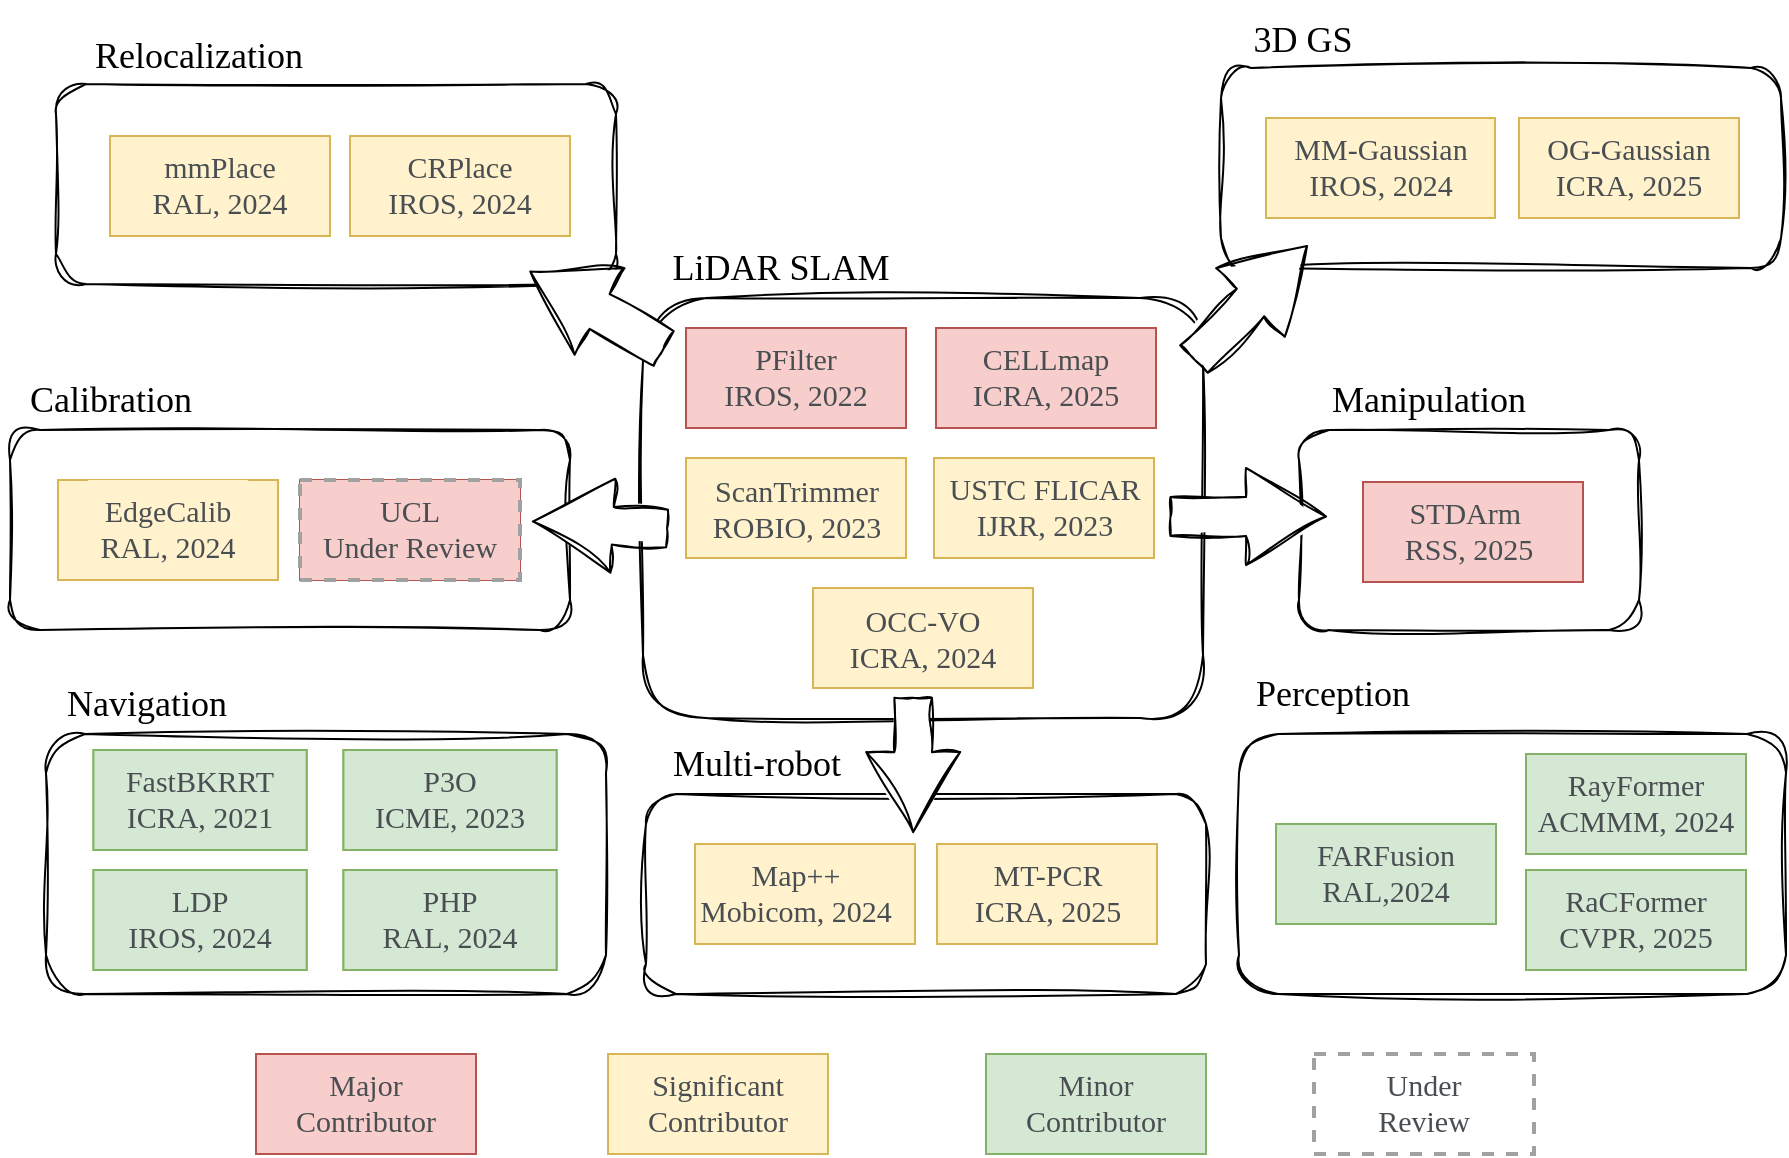 <mxfile version="26.2.12">
  <diagram name="第 1 页" id="GNWNqwkdoBEumHOThj2O">
    <mxGraphModel dx="2125" dy="725" grid="1" gridSize="10" guides="1" tooltips="1" connect="1" arrows="1" fold="1" page="1" pageScale="1" pageWidth="827" pageHeight="1169" math="0" shadow="0">
      <root>
        <mxCell id="0" />
        <mxCell id="1" parent="0" />
        <mxCell id="KYylSTwYR2nfnOGgtG4M-55" value="" style="rounded=0;whiteSpace=wrap;html=1;fillColor=#fff2cc;strokeColor=#d6b656;labelBackgroundColor=none;" parent="1" vertex="1">
          <mxGeometry x="676.5" y="242" width="110" height="50" as="geometry" />
        </mxCell>
        <mxCell id="KYylSTwYR2nfnOGgtG4M-1" value="" style="rounded=1;whiteSpace=wrap;html=1;sketch=1;curveFitting=1;jiggle=2;" parent="1" vertex="1">
          <mxGeometry x="238.5" y="332" width="280" height="210" as="geometry" />
        </mxCell>
        <mxCell id="KYylSTwYR2nfnOGgtG4M-2" value="&lt;font face=&quot;Comic Sans MS&quot;&gt;LiDAR SLAM&lt;/font&gt;" style="text;html=1;align=center;verticalAlign=middle;resizable=0;points=[];autosize=1;strokeColor=none;fillColor=none;fontSize=18;" parent="1" vertex="1">
          <mxGeometry x="242" y="297" width="130" height="40" as="geometry" />
        </mxCell>
        <mxCell id="KYylSTwYR2nfnOGgtG4M-5" value="" style="group;fillColor=#f8cecc;strokeColor=#b85450;container=0;" parent="1" vertex="1" connectable="0">
          <mxGeometry x="260" y="347" width="110" height="50" as="geometry" />
        </mxCell>
        <mxCell id="KYylSTwYR2nfnOGgtG4M-6" value="" style="group;fillColor=default;strokeColor=none;gradientColor=none;rounded=0;container=0;" parent="1" vertex="1" connectable="0">
          <mxGeometry x="385" y="347" width="110" height="50" as="geometry" />
        </mxCell>
        <mxCell id="KYylSTwYR2nfnOGgtG4M-10" value="" style="rounded=1;whiteSpace=wrap;html=1;sketch=1;curveFitting=1;jiggle=2;" parent="1" vertex="1">
          <mxGeometry x="527.5" y="217" width="280" height="100" as="geometry" />
        </mxCell>
        <mxCell id="KYylSTwYR2nfnOGgtG4M-11" value="&lt;font face=&quot;Comic Sans MS&quot;&gt;3D GS&lt;/font&gt;" style="text;html=1;align=center;verticalAlign=middle;resizable=0;points=[];autosize=1;strokeColor=none;fillColor=none;fontSize=18;" parent="1" vertex="1">
          <mxGeometry x="527.5" y="183" width="80" height="40" as="geometry" />
        </mxCell>
        <mxCell id="KYylSTwYR2nfnOGgtG4M-12" value="" style="group;fillColor=#fff2cc;strokeColor=#d6b656;labelBackgroundColor=none;" parent="1" vertex="1" connectable="0">
          <mxGeometry x="550" y="242" width="114.5" height="50" as="geometry" />
        </mxCell>
        <mxCell id="KYylSTwYR2nfnOGgtG4M-37" value="" style="group;labelBackgroundColor=none;" parent="1" vertex="1" connectable="0">
          <mxGeometry x="384" y="411" width="110" height="50" as="geometry" />
        </mxCell>
        <mxCell id="KYylSTwYR2nfnOGgtG4M-104" value="" style="group" parent="KYylSTwYR2nfnOGgtG4M-37" vertex="1" connectable="0">
          <mxGeometry x="-2.5" y="1" width="115" height="50" as="geometry" />
        </mxCell>
        <mxCell id="KYylSTwYR2nfnOGgtG4M-39" value="" style="rounded=0;whiteSpace=wrap;html=1;fillColor=#fff2cc;strokeColor=#d6b656;labelBackgroundColor=none;" parent="KYylSTwYR2nfnOGgtG4M-104" vertex="1">
          <mxGeometry x="2.5" width="110" height="50" as="geometry" />
        </mxCell>
        <mxCell id="KYylSTwYR2nfnOGgtG4M-40" value="&lt;span style=&quot;color: rgb(73, 78, 82); font-size: 15px; font-style: normal; font-variant-ligatures: normal; font-variant-caps: normal; font-weight: 400; letter-spacing: normal; orphans: 3; text-indent: 0px; text-transform: none; widows: 3; word-spacing: 0px; -webkit-text-stroke-width: 0px; white-space: normal; text-decoration-thickness: initial; text-decoration-style: initial; text-decoration-color: initial; float: none; display: inline !important;&quot;&gt;&lt;font face=&quot;Times New Roman&quot;&gt;USTC FLICAR&lt;/font&gt;&lt;/span&gt;&lt;div style=&quot;orphans: 3; widows: 3;&quot;&gt;&lt;font face=&quot;Times New Roman&quot; color=&quot;#494e52&quot;&gt;&lt;span style=&quot;font-size: 15px;&quot;&gt;IJRR, 2023&lt;/span&gt;&lt;/font&gt;&lt;/div&gt;" style="text;whiteSpace=wrap;html=1;align=center;fillColor=none;strokeColor=none;labelBackgroundColor=none;" parent="KYylSTwYR2nfnOGgtG4M-104" vertex="1">
          <mxGeometry width="115" height="40" as="geometry" />
        </mxCell>
        <mxCell id="KYylSTwYR2nfnOGgtG4M-41" value="" style="group;fillColor=#fff2cc;strokeColor=#d6b656;labelBackgroundColor=none;" parent="1" vertex="1" connectable="0">
          <mxGeometry x="260" y="412" width="110" height="50" as="geometry" />
        </mxCell>
        <mxCell id="KYylSTwYR2nfnOGgtG4M-45" value="" style="rounded=1;whiteSpace=wrap;html=1;sketch=1;curveFitting=1;jiggle=2;" parent="1" vertex="1">
          <mxGeometry x="-55" y="225" width="280" height="100" as="geometry" />
        </mxCell>
        <mxCell id="KYylSTwYR2nfnOGgtG4M-46" value="&lt;font face=&quot;Comic Sans MS&quot;&gt;Relocalization&lt;/font&gt;" style="text;html=1;align=center;verticalAlign=middle;resizable=0;points=[];autosize=1;strokeColor=none;fillColor=none;fontSize=18;" parent="1" vertex="1">
          <mxGeometry x="-54" y="191" width="140" height="40" as="geometry" />
        </mxCell>
        <mxCell id="KYylSTwYR2nfnOGgtG4M-54" value="" style="group;fillColor=#fff2cc;strokeColor=#d6b656;container=0;labelBackgroundColor=none;" parent="1" vertex="1" connectable="0">
          <mxGeometry x="676.5" y="242" width="110" height="50" as="geometry" />
        </mxCell>
        <mxCell id="KYylSTwYR2nfnOGgtG4M-56" value="&lt;span style=&quot;color: rgb(73, 78, 82); font-size: 15px; font-style: normal; font-variant-ligatures: normal; font-variant-caps: normal; font-weight: 400; letter-spacing: normal; orphans: 3; text-indent: 0px; text-transform: none; widows: 3; word-spacing: 0px; -webkit-text-stroke-width: 0px; white-space: normal; text-decoration-thickness: initial; text-decoration-style: initial; text-decoration-color: initial; float: none; display: inline !important;&quot;&gt;&lt;font style=&quot;&quot; face=&quot;Times New Roman&quot;&gt;OG-Gaussian&lt;/font&gt;&lt;/span&gt;&lt;div&gt;&lt;span style=&quot;color: rgb(73, 78, 82); font-size: 15px; font-style: normal; font-variant-ligatures: normal; font-variant-caps: normal; font-weight: 400; letter-spacing: normal; orphans: 3; text-indent: 0px; text-transform: none; widows: 3; word-spacing: 0px; -webkit-text-stroke-width: 0px; white-space: normal; text-decoration-thickness: initial; text-decoration-style: initial; text-decoration-color: initial; float: none; display: inline !important;&quot;&gt;&lt;font style=&quot;&quot; face=&quot;Times New Roman&quot;&gt;ICRA, 2025&lt;/font&gt;&lt;/span&gt;&lt;/div&gt;" style="text;whiteSpace=wrap;html=1;align=center;labelBackgroundColor=none;fillColor=none;" parent="1" vertex="1">
          <mxGeometry x="684" y="242" width="95" height="40" as="geometry" />
        </mxCell>
        <mxCell id="KYylSTwYR2nfnOGgtG4M-63" value="" style="rounded=1;whiteSpace=wrap;html=1;sketch=1;curveFitting=1;jiggle=2;" parent="1" vertex="1">
          <mxGeometry x="-78" y="398" width="280" height="100" as="geometry" />
        </mxCell>
        <mxCell id="KYylSTwYR2nfnOGgtG4M-64" value="&lt;font face=&quot;Comic Sans MS&quot;&gt;Calibration&lt;/font&gt;" style="text;html=1;align=center;verticalAlign=middle;resizable=0;points=[];autosize=1;strokeColor=none;fillColor=none;fontSize=18;" parent="1" vertex="1">
          <mxGeometry x="-83" y="363" width="110" height="40" as="geometry" />
        </mxCell>
        <mxCell id="KYylSTwYR2nfnOGgtG4M-68" value="" style="group;fillColor=none;strokeColor=#d6b656;labelBackgroundColor=none;" parent="1" vertex="1" connectable="0">
          <mxGeometry x="-54" y="423" width="110" height="50" as="geometry" />
        </mxCell>
        <mxCell id="KYylSTwYR2nfnOGgtG4M-70" value="" style="group;fillColor=#fff2cc;strokeColor=#d6b656;labelBackgroundColor=none;" parent="KYylSTwYR2nfnOGgtG4M-68" vertex="1" connectable="0">
          <mxGeometry width="110" height="50" as="geometry" />
        </mxCell>
        <mxCell id="KYylSTwYR2nfnOGgtG4M-65" value="" style="rounded=0;whiteSpace=wrap;html=1;fillColor=#fff2cc;strokeColor=#d6b656;labelBackgroundColor=none;" parent="KYylSTwYR2nfnOGgtG4M-70" vertex="1">
          <mxGeometry width="110" height="50" as="geometry" />
        </mxCell>
        <mxCell id="KYylSTwYR2nfnOGgtG4M-66" value="&lt;div style=&quot;orphans: 3; widows: 3;&quot;&gt;&lt;font face=&quot;Times New Roman&quot; color=&quot;#494e52&quot;&gt;&lt;span style=&quot;font-size: 15px;&quot;&gt;EdgeCalib&lt;/span&gt;&lt;/font&gt;&lt;/div&gt;&lt;div&gt;&lt;span style=&quot;color: rgb(73, 78, 82); font-size: 15px; font-style: normal; font-variant-ligatures: normal; font-variant-caps: normal; font-weight: 400; letter-spacing: normal; orphans: 3; text-indent: 0px; text-transform: none; widows: 3; word-spacing: 0px; -webkit-text-stroke-width: 0px; white-space: normal; text-decoration-thickness: initial; text-decoration-style: initial; text-decoration-color: initial; float: none; display: inline !important;&quot;&gt;&lt;font face=&quot;Times New Roman&quot;&gt;RAL, 2024&lt;/font&gt;&lt;/span&gt;&lt;/div&gt;" style="text;whiteSpace=wrap;html=1;align=center;fillColor=#fff2cc;strokeColor=none;labelBackgroundColor=none;" parent="KYylSTwYR2nfnOGgtG4M-70" vertex="1">
          <mxGeometry x="15" width="80" height="40" as="geometry" />
        </mxCell>
        <mxCell id="KYylSTwYR2nfnOGgtG4M-73" value="" style="group;fillColor=#f8cecc;strokeColor=#b85450;container=0;" parent="1" vertex="1" connectable="0">
          <mxGeometry x="67" y="423" width="110" height="50" as="geometry" />
        </mxCell>
        <mxCell id="KYylSTwYR2nfnOGgtG4M-78" value="" style="rounded=1;whiteSpace=wrap;html=1;sketch=1;curveFitting=1;jiggle=2;" parent="1" vertex="1">
          <mxGeometry x="240" y="580" width="280" height="100" as="geometry" />
        </mxCell>
        <mxCell id="KYylSTwYR2nfnOGgtG4M-79" value="&lt;font face=&quot;Comic Sans MS&quot;&gt;Multi-robot&lt;/font&gt;" style="text;html=1;align=center;verticalAlign=middle;resizable=0;points=[];autosize=1;strokeColor=none;fillColor=none;fontSize=18;" parent="1" vertex="1">
          <mxGeometry x="235" y="545" width="120" height="40" as="geometry" />
        </mxCell>
        <mxCell id="KYylSTwYR2nfnOGgtG4M-88" value="" style="rounded=1;whiteSpace=wrap;html=1;sketch=1;curveFitting=1;jiggle=2;" parent="1" vertex="1">
          <mxGeometry x="536.5" y="550" width="273.5" height="130" as="geometry" />
        </mxCell>
        <mxCell id="KYylSTwYR2nfnOGgtG4M-89" value="&lt;font face=&quot;Comic Sans MS&quot;&gt;Perception&lt;/font&gt;" style="text;html=1;align=center;verticalAlign=middle;resizable=0;points=[];autosize=1;strokeColor=none;fillColor=none;fontSize=18;" parent="1" vertex="1">
          <mxGeometry x="527.5" y="510" width="110" height="40" as="geometry" />
        </mxCell>
        <mxCell id="KYylSTwYR2nfnOGgtG4M-90" value="" style="group;fillColor=#d5e8d4;strokeColor=#82b366;" parent="1" vertex="1" connectable="0">
          <mxGeometry x="680" y="560" width="110" height="50" as="geometry" />
        </mxCell>
        <mxCell id="KYylSTwYR2nfnOGgtG4M-92" value="&lt;div style=&quot;orphans: 3; widows: 3;&quot;&gt;&lt;font face=&quot;Times New Roman&quot; color=&quot;#494e52&quot;&gt;&lt;span style=&quot;font-size: 15px;&quot;&gt;RayFormer&lt;/span&gt;&lt;/font&gt;&lt;/div&gt;&lt;div&gt;&lt;span style=&quot;color: rgb(73, 78, 82); font-size: 15px; font-style: normal; font-variant-ligatures: normal; font-variant-caps: normal; font-weight: 400; letter-spacing: normal; orphans: 3; text-indent: 0px; text-transform: none; widows: 3; word-spacing: 0px; -webkit-text-stroke-width: 0px; white-space: normal; text-decoration-thickness: initial; text-decoration-style: initial; text-decoration-color: initial; float: none; display: inline !important;&quot;&gt;&lt;font face=&quot;Times New Roman&quot;&gt;ACMMM, 2024&lt;/font&gt;&lt;/span&gt;&lt;/div&gt;" style="text;whiteSpace=wrap;html=1;align=center;fillColor=none;strokeColor=none;labelBackgroundColor=none;" parent="KYylSTwYR2nfnOGgtG4M-90" vertex="1">
          <mxGeometry width="110" height="40" as="geometry" />
        </mxCell>
        <mxCell id="KYylSTwYR2nfnOGgtG4M-93" value="" style="group;fillColor=#d5e8d4;strokeColor=#82b366;" parent="1" vertex="1" connectable="0">
          <mxGeometry x="555" y="595" width="110" height="50" as="geometry" />
        </mxCell>
        <mxCell id="KYylSTwYR2nfnOGgtG4M-94" value="" style="rounded=0;whiteSpace=wrap;html=1;fillColor=#d5e8d4;strokeColor=#82b366;" parent="KYylSTwYR2nfnOGgtG4M-93" vertex="1">
          <mxGeometry width="110" height="50" as="geometry" />
        </mxCell>
        <mxCell id="KYylSTwYR2nfnOGgtG4M-95" value="&lt;span style=&quot;color: rgb(73, 78, 82); font-size: 15px; font-style: normal; font-variant-ligatures: normal; font-variant-caps: normal; font-weight: 400; letter-spacing: normal; orphans: 3; text-indent: 0px; text-transform: none; widows: 3; word-spacing: 0px; -webkit-text-stroke-width: 0px; white-space: normal; text-decoration-thickness: initial; text-decoration-style: initial; text-decoration-color: initial; float: none; display: inline !important;&quot;&gt;&lt;font face=&quot;Times New Roman&quot;&gt;FARFusion&lt;/font&gt;&lt;/span&gt;&lt;div style=&quot;orphans: 3; widows: 3;&quot;&gt;&lt;font face=&quot;Times New Roman&quot; color=&quot;#494e52&quot;&gt;&lt;span style=&quot;font-size: 15px;&quot;&gt;RAL,2024&lt;/span&gt;&lt;/font&gt;&lt;/div&gt;" style="text;whiteSpace=wrap;html=1;align=center;fillColor=none;strokeColor=none;labelBackgroundColor=none;" parent="KYylSTwYR2nfnOGgtG4M-93" vertex="1">
          <mxGeometry x="15" width="80" height="40" as="geometry" />
        </mxCell>
        <mxCell id="KYylSTwYR2nfnOGgtG4M-7" value="" style="rounded=0;whiteSpace=wrap;html=1;labelBackgroundColor=none;fillColor=#f8cecc;strokeColor=#b85450;" parent="1" vertex="1">
          <mxGeometry x="385" y="347" width="110" height="50" as="geometry" />
        </mxCell>
        <mxCell id="KYylSTwYR2nfnOGgtG4M-8" value="&lt;span style=&quot;color: rgb(73, 78, 82); font-size: 15px; font-style: normal; font-variant-ligatures: normal; font-variant-caps: normal; font-weight: 400; letter-spacing: normal; orphans: 3; text-indent: 0px; text-transform: none; widows: 3; word-spacing: 0px; -webkit-text-stroke-width: 0px; white-space: normal; text-decoration-thickness: initial; text-decoration-style: initial; text-decoration-color: initial; float: none; display: inline !important;&quot;&gt;&lt;font face=&quot;Times New Roman&quot;&gt;CELLmap&lt;/font&gt;&lt;/span&gt;&lt;div&gt;&lt;span style=&quot;color: rgb(73, 78, 82); font-size: 15px; font-style: normal; font-variant-ligatures: normal; font-variant-caps: normal; font-weight: 400; letter-spacing: normal; orphans: 3; text-indent: 0px; text-transform: none; widows: 3; word-spacing: 0px; -webkit-text-stroke-width: 0px; white-space: normal; text-decoration-thickness: initial; text-decoration-style: initial; text-decoration-color: initial; float: none; display: inline !important;&quot;&gt;&lt;font face=&quot;Times New Roman&quot;&gt;ICRA, 2025&lt;/font&gt;&lt;/span&gt;&lt;/div&gt;" style="text;whiteSpace=wrap;html=1;align=center;labelBackgroundColor=none;strokeColor=none;" parent="1" vertex="1">
          <mxGeometry x="400" y="347" width="80" height="40" as="geometry" />
        </mxCell>
        <mxCell id="KYylSTwYR2nfnOGgtG4M-3" value="" style="rounded=0;whiteSpace=wrap;html=1;fillColor=#f8cecc;strokeColor=#b85450;" parent="1" vertex="1">
          <mxGeometry x="260" y="347" width="110" height="50" as="geometry" />
        </mxCell>
        <mxCell id="KYylSTwYR2nfnOGgtG4M-4" value="&lt;span style=&quot;color: rgb(73, 78, 82); font-size: 15px; font-style: normal; font-variant-ligatures: normal; font-variant-caps: normal; font-weight: 400; letter-spacing: normal; orphans: 3; text-indent: 0px; text-transform: none; widows: 3; word-spacing: 0px; -webkit-text-stroke-width: 0px; white-space: normal; text-decoration-thickness: initial; text-decoration-style: initial; text-decoration-color: initial; float: none; display: inline !important;&quot;&gt;&lt;font face=&quot;Times New Roman&quot;&gt;PFilter&lt;/font&gt;&lt;/span&gt;&lt;div&gt;&lt;span style=&quot;color: rgb(73, 78, 82); font-size: 15px; font-style: normal; font-variant-ligatures: normal; font-variant-caps: normal; font-weight: 400; letter-spacing: normal; orphans: 3; text-indent: 0px; text-transform: none; widows: 3; word-spacing: 0px; -webkit-text-stroke-width: 0px; white-space: normal; text-decoration-thickness: initial; text-decoration-style: initial; text-decoration-color: initial; float: none; display: inline !important;&quot;&gt;&lt;font face=&quot;Times New Roman&quot;&gt;IROS, 2022&lt;/font&gt;&lt;/span&gt;&lt;/div&gt;" style="text;whiteSpace=wrap;html=1;align=center;labelBackgroundColor=none;" parent="1" vertex="1">
          <mxGeometry x="275" y="347" width="80" height="40" as="geometry" />
        </mxCell>
        <mxCell id="KYylSTwYR2nfnOGgtG4M-74" value="" style="group;fillColor=#f8cecc;strokeColor=light-dark(#a1a1a1, #d7817e);dashed=1;strokeWidth=2;" parent="1" vertex="1" connectable="0">
          <mxGeometry x="67" y="423" width="110" height="50" as="geometry" />
        </mxCell>
        <mxCell id="KYylSTwYR2nfnOGgtG4M-76" value="&lt;div style=&quot;orphans: 3; widows: 3;&quot;&gt;&lt;font face=&quot;Times New Roman&quot; color=&quot;#494e52&quot;&gt;&lt;span style=&quot;font-size: 15px;&quot;&gt;UCL&lt;/span&gt;&lt;/font&gt;&lt;/div&gt;&lt;div style=&quot;orphans: 3; widows: 3;&quot;&gt;&lt;font face=&quot;Times New Roman&quot; color=&quot;#494e52&quot;&gt;&lt;span style=&quot;font-size: 15px;&quot;&gt;Under Review&lt;/span&gt;&lt;/font&gt;&lt;/div&gt;" style="text;whiteSpace=wrap;html=1;align=center;labelBackgroundColor=none;" parent="KYylSTwYR2nfnOGgtG4M-74" vertex="1">
          <mxGeometry x="-5" width="120" height="40" as="geometry" />
        </mxCell>
        <mxCell id="KYylSTwYR2nfnOGgtG4M-96" value="" style="rounded=1;whiteSpace=wrap;html=1;sketch=1;curveFitting=1;jiggle=2;" parent="1" vertex="1">
          <mxGeometry x="566.5" y="398" width="170" height="100" as="geometry" />
        </mxCell>
        <mxCell id="KYylSTwYR2nfnOGgtG4M-97" value="&lt;font face=&quot;Comic Sans MS&quot;&gt;Manipulation&lt;/font&gt;" style="text;html=1;align=center;verticalAlign=middle;resizable=0;points=[];autosize=1;strokeColor=none;fillColor=none;fontSize=18;" parent="1" vertex="1">
          <mxGeometry x="565.5" y="363" width="130" height="40" as="geometry" />
        </mxCell>
        <mxCell id="KYylSTwYR2nfnOGgtG4M-49" value="" style="rounded=0;whiteSpace=wrap;html=1;container=0;fillColor=#fff2cc;strokeColor=#d6b656;labelBackgroundColor=none;" parent="1" vertex="1">
          <mxGeometry x="-28" y="251" width="110" height="50" as="geometry" />
        </mxCell>
        <mxCell id="KYylSTwYR2nfnOGgtG4M-50" value="&lt;div style=&quot;orphans: 3; widows: 3;&quot;&gt;&lt;font face=&quot;Times New Roman&quot; color=&quot;#494e52&quot;&gt;&lt;span style=&quot;font-size: 15px;&quot;&gt;mmPlace&lt;/span&gt;&lt;/font&gt;&lt;/div&gt;&lt;div&gt;&lt;span style=&quot;color: rgb(73, 78, 82); font-size: 15px; font-style: normal; font-variant-ligatures: normal; font-variant-caps: normal; font-weight: 400; letter-spacing: normal; orphans: 3; text-indent: 0px; text-transform: none; widows: 3; word-spacing: 0px; -webkit-text-stroke-width: 0px; white-space: normal; text-decoration-thickness: initial; text-decoration-style: initial; text-decoration-color: initial; float: none; display: inline !important;&quot;&gt;&lt;font face=&quot;Times New Roman&quot;&gt;RAL, 2024&lt;/font&gt;&lt;/span&gt;&lt;/div&gt;" style="text;whiteSpace=wrap;html=1;align=center;container=0;fillColor=none;strokeColor=none;labelBackgroundColor=none;" parent="1" vertex="1">
          <mxGeometry x="-13" y="251" width="80" height="40" as="geometry" />
        </mxCell>
        <mxCell id="KYylSTwYR2nfnOGgtG4M-52" value="" style="rounded=0;whiteSpace=wrap;html=1;container=0;fillColor=#fff2cc;strokeColor=#d6b656;labelBackgroundColor=none;" parent="1" vertex="1">
          <mxGeometry x="92" y="251" width="110" height="50" as="geometry" />
        </mxCell>
        <mxCell id="KYylSTwYR2nfnOGgtG4M-53" value="&lt;div style=&quot;orphans: 3; widows: 3;&quot;&gt;&lt;font face=&quot;Times New Roman&quot; color=&quot;#494e52&quot;&gt;&lt;span style=&quot;font-size: 15px;&quot;&gt;CRPlace&lt;/span&gt;&lt;/font&gt;&lt;/div&gt;&lt;div&gt;&lt;span style=&quot;color: rgb(73, 78, 82); font-size: 15px; font-style: normal; font-variant-ligatures: normal; font-variant-caps: normal; font-weight: 400; letter-spacing: normal; orphans: 3; text-indent: 0px; text-transform: none; widows: 3; word-spacing: 0px; -webkit-text-stroke-width: 0px; white-space: normal; text-decoration-thickness: initial; text-decoration-style: initial; text-decoration-color: initial; float: none; display: inline !important;&quot;&gt;&lt;font face=&quot;Times New Roman&quot;&gt;IROS, 2024&lt;/font&gt;&lt;/span&gt;&lt;/div&gt;" style="text;whiteSpace=wrap;html=1;align=center;container=0;fillColor=none;strokeColor=none;labelBackgroundColor=none;" parent="1" vertex="1">
          <mxGeometry x="107" y="251" width="80" height="40" as="geometry" />
        </mxCell>
        <mxCell id="KYylSTwYR2nfnOGgtG4M-82" value="" style="rounded=0;whiteSpace=wrap;html=1;container=0;fillColor=#fff2cc;strokeColor=#d6b656;labelBackgroundColor=none;" parent="1" vertex="1">
          <mxGeometry x="264.5" y="605" width="110" height="50" as="geometry" />
        </mxCell>
        <mxCell id="KYylSTwYR2nfnOGgtG4M-83" value="&lt;div style=&quot;orphans: 3; widows: 3;&quot;&gt;&lt;font face=&quot;Times New Roman&quot; color=&quot;#494e52&quot;&gt;&lt;span style=&quot;font-size: 15px;&quot;&gt;Map++&lt;/span&gt;&lt;/font&gt;&lt;/div&gt;&lt;div&gt;&lt;span style=&quot;color: rgb(73, 78, 82); font-size: 15px; font-style: normal; font-variant-ligatures: normal; font-variant-caps: normal; font-weight: 400; letter-spacing: normal; orphans: 3; text-indent: 0px; text-transform: none; widows: 3; word-spacing: 0px; -webkit-text-stroke-width: 0px; white-space: normal; text-decoration-thickness: initial; text-decoration-style: initial; text-decoration-color: initial; float: none; display: inline !important;&quot;&gt;&lt;font face=&quot;Times New Roman&quot;&gt;Mobicom, 2024&lt;/font&gt;&lt;/span&gt;&lt;/div&gt;" style="text;whiteSpace=wrap;html=1;align=center;container=0;fillColor=none;strokeColor=none;labelBackgroundColor=none;" parent="1" vertex="1">
          <mxGeometry x="249" y="605" width="132" height="40" as="geometry" />
        </mxCell>
        <mxCell id="KYylSTwYR2nfnOGgtG4M-86" value="" style="rounded=0;whiteSpace=wrap;html=1;container=0;fillColor=#fff2cc;strokeColor=#d6b656;labelBackgroundColor=none;" parent="1" vertex="1">
          <mxGeometry x="385.5" y="605" width="110" height="50" as="geometry" />
        </mxCell>
        <mxCell id="KYylSTwYR2nfnOGgtG4M-87" value="&lt;div style=&quot;orphans: 3; widows: 3;&quot;&gt;&lt;font face=&quot;Times New Roman&quot; color=&quot;#494e52&quot;&gt;&lt;span style=&quot;font-size: 15px;&quot;&gt;MT-PCR&lt;/span&gt;&lt;/font&gt;&lt;/div&gt;&lt;div style=&quot;orphans: 3; widows: 3;&quot;&gt;&lt;font face=&quot;Times New Roman&quot; color=&quot;#494e52&quot;&gt;&lt;span style=&quot;font-size: 15px;&quot;&gt;ICRA, 2025&lt;/span&gt;&lt;/font&gt;&lt;/div&gt;" style="text;whiteSpace=wrap;html=1;align=center;container=0;fillColor=none;strokeColor=none;labelBackgroundColor=none;" parent="1" vertex="1">
          <mxGeometry x="395.5" y="605" width="90" height="40" as="geometry" />
        </mxCell>
        <mxCell id="KYylSTwYR2nfnOGgtG4M-44" value="&lt;span style=&quot;color: rgb(73, 78, 82); font-size: 15px; font-style: normal; font-variant-ligatures: normal; font-variant-caps: normal; font-weight: 400; letter-spacing: normal; orphans: 3; text-indent: 0px; text-transform: none; widows: 3; word-spacing: 0px; -webkit-text-stroke-width: 0px; white-space: normal; text-decoration-thickness: initial; text-decoration-style: initial; text-decoration-color: initial; float: none; display: inline !important;&quot;&gt;&lt;font face=&quot;Times New Roman&quot;&gt;ScanTrimmer&lt;/font&gt;&lt;/span&gt;&lt;div style=&quot;orphans: 3; widows: 3;&quot;&gt;&lt;font face=&quot;Times New Roman&quot; color=&quot;#494e52&quot;&gt;&lt;span style=&quot;font-size: 15px;&quot;&gt;ROBIO, 2023&lt;/span&gt;&lt;/font&gt;&lt;/div&gt;" style="text;whiteSpace=wrap;html=1;align=center;fillColor=none;strokeColor=none;labelBackgroundColor=none;" parent="1" vertex="1">
          <mxGeometry x="262.5" y="413" width="105" height="40" as="geometry" />
        </mxCell>
        <mxCell id="KYylSTwYR2nfnOGgtG4M-105" value="" style="group;fillColor=#fff2cc;strokeColor=#d6b656;labelBackgroundColor=none;" parent="1" vertex="1" connectable="0">
          <mxGeometry x="323.5" y="477" width="110" height="50" as="geometry" />
        </mxCell>
        <mxCell id="KYylSTwYR2nfnOGgtG4M-99" value="" style="rounded=0;whiteSpace=wrap;html=1;fillColor=#f8cecc;strokeColor=#B85450;strokeWidth=1;" parent="1" vertex="1">
          <mxGeometry x="598.5" y="424" width="110" height="50" as="geometry" />
        </mxCell>
        <mxCell id="KYylSTwYR2nfnOGgtG4M-106" value="&lt;span style=&quot;color: rgb(73, 78, 82); font-size: 15px; font-style: normal; font-variant-ligatures: normal; font-variant-caps: normal; font-weight: 400; letter-spacing: normal; orphans: 3; text-indent: 0px; text-transform: none; widows: 3; word-spacing: 0px; -webkit-text-stroke-width: 0px; white-space: normal; text-decoration-thickness: initial; text-decoration-style: initial; text-decoration-color: initial; float: none; display: inline !important;&quot;&gt;&lt;font face=&quot;Times New Roman&quot;&gt;OCC-VO&lt;/font&gt;&lt;/span&gt;&lt;div style=&quot;orphans: 3; widows: 3;&quot;&gt;&lt;font face=&quot;Times New Roman&quot; color=&quot;#494e52&quot;&gt;&lt;span style=&quot;font-size: 15px;&quot;&gt;ICRA, 2024&lt;/span&gt;&lt;/font&gt;&lt;/div&gt;" style="text;whiteSpace=wrap;html=1;align=center;fillColor=none;strokeColor=none;labelBackgroundColor=none;" parent="1" vertex="1">
          <mxGeometry x="326" y="478" width="105" height="40" as="geometry" />
        </mxCell>
        <mxCell id="KYylSTwYR2nfnOGgtG4M-100" value="&lt;div&gt;&lt;span style=&quot;color: rgb(73, 78, 82); font-size: 15px; font-style: normal; font-variant-ligatures: normal; font-variant-caps: normal; font-weight: 400; letter-spacing: normal; orphans: 3; text-indent: 0px; text-transform: none; widows: 3; word-spacing: 0px; -webkit-text-stroke-width: 0px; white-space: normal; text-decoration-thickness: initial; text-decoration-style: initial; text-decoration-color: initial; float: none; display: inline !important;&quot;&gt;&lt;font face=&quot;Times New Roman&quot;&gt;STDArm&amp;nbsp;&lt;/font&gt;&lt;/span&gt;&lt;/div&gt;&lt;div style=&quot;orphans: 3; widows: 3;&quot;&gt;&lt;font face=&quot;Times New Roman&quot; color=&quot;#494e52&quot;&gt;&lt;span style=&quot;font-size: 15px;&quot;&gt;RSS, 2025&lt;/span&gt;&lt;/font&gt;&lt;/div&gt;" style="text;whiteSpace=wrap;html=1;align=center;labelBackgroundColor=none;" parent="1" vertex="1">
          <mxGeometry x="581" y="424" width="141" height="40" as="geometry" />
        </mxCell>
        <mxCell id="KYylSTwYR2nfnOGgtG4M-16" value="" style="rounded=1;whiteSpace=wrap;html=1;sketch=1;curveFitting=1;jiggle=2;" parent="1" vertex="1">
          <mxGeometry x="-60" y="550" width="280" height="130" as="geometry" />
        </mxCell>
        <mxCell id="KYylSTwYR2nfnOGgtG4M-27" value="" style="group;fillColor=#d5e8d4;strokeColor=#82b366;" parent="1" vertex="1" connectable="0">
          <mxGeometry x="-36.25" y="558" width="106.563" height="50" as="geometry" />
        </mxCell>
        <mxCell id="KYylSTwYR2nfnOGgtG4M-28" value="" style="rounded=0;whiteSpace=wrap;html=1;fillColor=#d5e8d4;strokeColor=#82b366;" parent="KYylSTwYR2nfnOGgtG4M-27" vertex="1">
          <mxGeometry width="106.563" height="50" as="geometry" />
        </mxCell>
        <mxCell id="KYylSTwYR2nfnOGgtG4M-29" value="&lt;div style=&quot;orphans: 3; widows: 3;&quot;&gt;&lt;font face=&quot;Times New Roman&quot; color=&quot;#494e52&quot;&gt;&lt;span style=&quot;font-size: 15px;&quot;&gt;FastBKRRT&lt;/span&gt;&lt;/font&gt;&lt;/div&gt;&lt;div&gt;&lt;span style=&quot;color: rgb(73, 78, 82); font-size: 15px; font-style: normal; font-variant-ligatures: normal; font-variant-caps: normal; font-weight: 400; letter-spacing: normal; orphans: 3; text-indent: 0px; text-transform: none; widows: 3; word-spacing: 0px; -webkit-text-stroke-width: 0px; white-space: normal; text-decoration-thickness: initial; text-decoration-style: initial; text-decoration-color: initial; float: none; display: inline !important;&quot;&gt;&lt;font face=&quot;Times New Roman&quot;&gt;ICRA, 2021&lt;/font&gt;&lt;/span&gt;&lt;/div&gt;" style="text;whiteSpace=wrap;html=1;align=center;fillColor=none;strokeColor=none;labelBackgroundColor=none;" parent="KYylSTwYR2nfnOGgtG4M-27" vertex="1">
          <mxGeometry x="14.531" width="77.5" height="40" as="geometry" />
        </mxCell>
        <mxCell id="KYylSTwYR2nfnOGgtG4M-30" value="" style="group;fillColor=#d5e8d4;strokeColor=#82b366;" parent="1" vertex="1" connectable="0">
          <mxGeometry x="88.719" y="558" width="106.563" height="50" as="geometry" />
        </mxCell>
        <mxCell id="KYylSTwYR2nfnOGgtG4M-31" value="" style="rounded=0;whiteSpace=wrap;html=1;fillColor=#d5e8d4;strokeColor=#82b366;" parent="KYylSTwYR2nfnOGgtG4M-30" vertex="1">
          <mxGeometry width="106.563" height="50" as="geometry" />
        </mxCell>
        <mxCell id="KYylSTwYR2nfnOGgtG4M-32" value="&lt;div style=&quot;orphans: 3; widows: 3;&quot;&gt;&lt;font face=&quot;Times New Roman&quot; color=&quot;#494e52&quot;&gt;&lt;span style=&quot;font-size: 15px;&quot;&gt;P3O&lt;/span&gt;&lt;/font&gt;&lt;/div&gt;&lt;div&gt;&lt;span style=&quot;color: rgb(73, 78, 82); font-size: 15px; font-style: normal; font-variant-ligatures: normal; font-variant-caps: normal; font-weight: 400; letter-spacing: normal; orphans: 3; text-indent: 0px; text-transform: none; widows: 3; word-spacing: 0px; -webkit-text-stroke-width: 0px; white-space: normal; text-decoration-thickness: initial; text-decoration-style: initial; text-decoration-color: initial; float: none; display: inline !important;&quot;&gt;&lt;font face=&quot;Times New Roman&quot;&gt;ICME, 2023&lt;/font&gt;&lt;/span&gt;&lt;/div&gt;" style="text;whiteSpace=wrap;html=1;align=center;fillColor=none;strokeColor=none;labelBackgroundColor=none;" parent="KYylSTwYR2nfnOGgtG4M-30" vertex="1">
          <mxGeometry x="-2.73" width="112.03" height="40" as="geometry" />
        </mxCell>
        <mxCell id="KYylSTwYR2nfnOGgtG4M-34" value="" style="group;fillColor=#d5e8d4;strokeColor=#82b366;" parent="1" vertex="1" connectable="0">
          <mxGeometry x="88.719" y="618" width="106.563" height="50" as="geometry" />
        </mxCell>
        <mxCell id="KYylSTwYR2nfnOGgtG4M-35" value="" style="rounded=0;whiteSpace=wrap;html=1;fillColor=#d5e8d4;strokeColor=#82b366;" parent="KYylSTwYR2nfnOGgtG4M-34" vertex="1">
          <mxGeometry width="106.563" height="50" as="geometry" />
        </mxCell>
        <mxCell id="KYylSTwYR2nfnOGgtG4M-36" value="&lt;div style=&quot;orphans: 3; widows: 3;&quot;&gt;&lt;font face=&quot;Times New Roman&quot; color=&quot;#494e52&quot;&gt;&lt;span style=&quot;font-size: 15px;&quot;&gt;PHP&lt;/span&gt;&lt;/font&gt;&lt;/div&gt;&lt;div&gt;&lt;span style=&quot;color: rgb(73, 78, 82); font-size: 15px; font-style: normal; font-variant-ligatures: normal; font-variant-caps: normal; font-weight: 400; letter-spacing: normal; orphans: 3; text-indent: 0px; text-transform: none; widows: 3; word-spacing: 0px; -webkit-text-stroke-width: 0px; white-space: normal; text-decoration-thickness: initial; text-decoration-style: initial; text-decoration-color: initial; float: none; display: inline !important;&quot;&gt;&lt;font face=&quot;Times New Roman&quot;&gt;RAL, 2024&lt;/font&gt;&lt;/span&gt;&lt;/div&gt;" style="text;whiteSpace=wrap;html=1;align=center;fillColor=none;strokeColor=none;labelBackgroundColor=none;" parent="KYylSTwYR2nfnOGgtG4M-34" vertex="1">
          <mxGeometry x="14.531" width="77.5" height="40" as="geometry" />
        </mxCell>
        <mxCell id="KYylSTwYR2nfnOGgtG4M-58" value="" style="group;fillColor=#d5e8d4;strokeColor=#82b366;" parent="1" vertex="1" connectable="0">
          <mxGeometry x="-36.25" y="618" width="106.563" height="50" as="geometry" />
        </mxCell>
        <mxCell id="KYylSTwYR2nfnOGgtG4M-59" value="" style="rounded=0;whiteSpace=wrap;html=1;fillColor=#d5e8d4;strokeColor=#82b366;" parent="KYylSTwYR2nfnOGgtG4M-58" vertex="1">
          <mxGeometry width="106.563" height="50" as="geometry" />
        </mxCell>
        <mxCell id="KYylSTwYR2nfnOGgtG4M-60" value="&lt;div style=&quot;orphans: 3; widows: 3;&quot;&gt;&lt;font face=&quot;Times New Roman&quot; color=&quot;#494e52&quot;&gt;&lt;span style=&quot;font-size: 15px;&quot;&gt;LDP&lt;/span&gt;&lt;/font&gt;&lt;/div&gt;&lt;div&gt;&lt;span style=&quot;color: rgb(73, 78, 82); font-size: 15px; font-style: normal; font-variant-ligatures: normal; font-variant-caps: normal; font-weight: 400; letter-spacing: normal; orphans: 3; text-indent: 0px; text-transform: none; widows: 3; word-spacing: 0px; -webkit-text-stroke-width: 0px; white-space: normal; text-decoration-thickness: initial; text-decoration-style: initial; text-decoration-color: initial; float: none; display: inline !important;&quot;&gt;&lt;font face=&quot;Times New Roman&quot;&gt;IROS, 2024&lt;/font&gt;&lt;/span&gt;&lt;/div&gt;" style="text;whiteSpace=wrap;html=1;align=center;fillColor=none;strokeColor=none;labelBackgroundColor=none;" parent="KYylSTwYR2nfnOGgtG4M-58" vertex="1">
          <mxGeometry x="14.531" width="77.5" height="40" as="geometry" />
        </mxCell>
        <mxCell id="KYylSTwYR2nfnOGgtG4M-18" value="&lt;font face=&quot;Comic Sans MS&quot;&gt;Navigation&lt;/font&gt;" style="text;html=1;align=center;verticalAlign=middle;resizable=0;points=[];autosize=1;strokeColor=none;fillColor=none;fontSize=18;" parent="1" vertex="1">
          <mxGeometry x="-65" y="515" width="110" height="40" as="geometry" />
        </mxCell>
        <mxCell id="KYylSTwYR2nfnOGgtG4M-107" value="" style="html=1;shadow=0;dashed=0;align=center;verticalAlign=middle;shape=mxgraph.arrows2.arrow;dy=0.6;dx=40;notch=0;sketch=1;curveFitting=1;jiggle=2;rotation=-150;" parent="1" vertex="1">
          <mxGeometry x="177" y="313" width="77" height="50" as="geometry" />
        </mxCell>
        <mxCell id="KYylSTwYR2nfnOGgtG4M-108" value="" style="html=1;shadow=0;dashed=0;align=center;verticalAlign=middle;shape=mxgraph.arrows2.arrow;dy=0.6;dx=40;notch=0;sketch=1;curveFitting=1;jiggle=2;rotation=-177;" parent="1" vertex="1">
          <mxGeometry x="183.43" y="422" width="67.14" height="47" as="geometry" />
        </mxCell>
        <mxCell id="KYylSTwYR2nfnOGgtG4M-109" value="" style="html=1;shadow=0;dashed=0;align=center;verticalAlign=middle;shape=mxgraph.arrows2.arrow;dy=0.6;dx=40;notch=0;sketch=1;curveFitting=1;jiggle=2;rotation=-45;" parent="1" vertex="1">
          <mxGeometry x="502.25" y="310" width="80" height="48.5" as="geometry" />
        </mxCell>
        <mxCell id="KYylSTwYR2nfnOGgtG4M-110" value="" style="html=1;shadow=0;dashed=0;align=center;verticalAlign=middle;shape=mxgraph.arrows2.arrow;dy=0.6;dx=40;notch=0;sketch=1;curveFitting=1;jiggle=2;rotation=0;" parent="1" vertex="1">
          <mxGeometry x="502.25" y="417" width="77.75" height="48.5" as="geometry" />
        </mxCell>
        <mxCell id="KYylSTwYR2nfnOGgtG4M-111" value="" style="html=1;shadow=0;dashed=0;align=center;verticalAlign=middle;shape=mxgraph.arrows2.arrow;dy=0.6;dx=40;notch=0;sketch=1;curveFitting=1;jiggle=2;rotation=90;" parent="1" vertex="1">
          <mxGeometry x="340" y="542" width="67.14" height="47" as="geometry" />
        </mxCell>
        <mxCell id="KYylSTwYR2nfnOGgtG4M-121" value="" style="group" parent="1" vertex="1" connectable="0">
          <mxGeometry x="45" y="710" width="110" height="50" as="geometry" />
        </mxCell>
        <mxCell id="KYylSTwYR2nfnOGgtG4M-113" value="" style="rounded=0;whiteSpace=wrap;html=1;fillColor=#f8cecc;strokeColor=#b85450;" parent="KYylSTwYR2nfnOGgtG4M-121" vertex="1">
          <mxGeometry width="110" height="50" as="geometry" />
        </mxCell>
        <mxCell id="KYylSTwYR2nfnOGgtG4M-114" value="&lt;div style=&quot;orphans: 3; widows: 3;&quot;&gt;&lt;font face=&quot;Times New Roman&quot; color=&quot;#494e52&quot;&gt;&lt;span style=&quot;font-size: 15px;&quot;&gt;Major&lt;/span&gt;&lt;/font&gt;&lt;/div&gt;&lt;div style=&quot;orphans: 3; widows: 3;&quot;&gt;&lt;span style=&quot;background-color: transparent; font-size: 15px;&quot;&gt;&lt;font face=&quot;Times New Roman&quot; color=&quot;#494e52&quot;&gt;Contributor&lt;/font&gt;&lt;/span&gt;&lt;/div&gt;" style="text;whiteSpace=wrap;html=1;align=center;labelBackgroundColor=none;" parent="KYylSTwYR2nfnOGgtG4M-121" vertex="1">
          <mxGeometry x="15" width="80" height="40" as="geometry" />
        </mxCell>
        <mxCell id="KYylSTwYR2nfnOGgtG4M-122" value="" style="group" parent="1" vertex="1" connectable="0">
          <mxGeometry x="221" y="710" width="110" height="50" as="geometry" />
        </mxCell>
        <mxCell id="KYylSTwYR2nfnOGgtG4M-115" value="" style="rounded=0;whiteSpace=wrap;html=1;fillColor=#fff2cc;strokeColor=#d6b656;" parent="KYylSTwYR2nfnOGgtG4M-122" vertex="1">
          <mxGeometry width="110" height="50" as="geometry" />
        </mxCell>
        <mxCell id="KYylSTwYR2nfnOGgtG4M-116" value="&lt;div style=&quot;orphans: 3; widows: 3;&quot;&gt;&lt;span style=&quot;background-color: transparent; font-size: 15px;&quot;&gt;&lt;font face=&quot;Times New Roman&quot; color=&quot;#494e52&quot;&gt;Significant&lt;/font&gt;&lt;/span&gt;&lt;/div&gt;&lt;div style=&quot;orphans: 3; widows: 3;&quot;&gt;&lt;span style=&quot;background-color: transparent; font-size: 15px;&quot;&gt;&lt;font face=&quot;Times New Roman&quot; color=&quot;#494e52&quot;&gt;Contributor&lt;/font&gt;&lt;/span&gt;&lt;/div&gt;" style="text;whiteSpace=wrap;html=1;align=center;labelBackgroundColor=none;" parent="KYylSTwYR2nfnOGgtG4M-122" vertex="1">
          <mxGeometry x="15" width="80" height="40" as="geometry" />
        </mxCell>
        <mxCell id="KYylSTwYR2nfnOGgtG4M-123" value="" style="group;fillColor=#d5e8d4;strokeColor=#82b366;container=0;" parent="1" vertex="1" connectable="0">
          <mxGeometry x="410" y="710" width="110" height="50" as="geometry" />
        </mxCell>
        <mxCell id="KYylSTwYR2nfnOGgtG4M-117" value="" style="rounded=0;whiteSpace=wrap;html=1;fillColor=#d5e8d4;strokeColor=#82b366;container=0;" parent="1" vertex="1">
          <mxGeometry x="410" y="710" width="110" height="50" as="geometry" />
        </mxCell>
        <mxCell id="KYylSTwYR2nfnOGgtG4M-118" value="&lt;div style=&quot;orphans: 3; widows: 3;&quot;&gt;&lt;font face=&quot;Times New Roman&quot; color=&quot;#494e52&quot;&gt;&lt;span style=&quot;font-size: 15px;&quot;&gt;Minor&lt;/span&gt;&lt;/font&gt;&lt;/div&gt;&lt;div style=&quot;orphans: 3; widows: 3;&quot;&gt;&lt;span style=&quot;background-color: transparent; font-size: 15px;&quot;&gt;&lt;font face=&quot;Times New Roman&quot; color=&quot;#494e52&quot;&gt;Contributor&lt;/font&gt;&lt;/span&gt;&lt;/div&gt;" style="text;whiteSpace=wrap;html=1;align=center;labelBackgroundColor=none;container=0;fillColor=none;strokeColor=none;" parent="1" vertex="1">
          <mxGeometry x="425" y="710" width="80" height="40" as="geometry" />
        </mxCell>
        <mxCell id="KYylSTwYR2nfnOGgtG4M-119" value="" style="rounded=0;whiteSpace=wrap;html=1;dashed=1;strokeWidth=2;strokeColor=light-dark(#A1A1A1,#EDEDED);" parent="1" vertex="1">
          <mxGeometry x="574" y="710" width="110" height="50" as="geometry" />
        </mxCell>
        <mxCell id="KYylSTwYR2nfnOGgtG4M-120" value="&lt;div style=&quot;orphans: 3; widows: 3;&quot;&gt;&lt;span style=&quot;color: rgb(73, 78, 82); font-family: &amp;quot;Times New Roman&amp;quot;; font-size: 15px;&quot;&gt;Under Review&lt;/span&gt;&lt;br&gt;&lt;/div&gt;" style="text;whiteSpace=wrap;html=1;align=center;labelBackgroundColor=none;" parent="1" vertex="1">
          <mxGeometry x="589" y="710" width="80" height="40" as="geometry" />
        </mxCell>
        <mxCell id="KYylSTwYR2nfnOGgtG4M-15" value="&lt;span style=&quot;color: rgb(73, 78, 82); font-size: 15px; font-style: normal; font-variant-ligatures: normal; font-variant-caps: normal; font-weight: 400; letter-spacing: normal; orphans: 3; text-indent: 0px; text-transform: none; widows: 3; word-spacing: 0px; -webkit-text-stroke-width: 0px; white-space: normal; text-decoration-thickness: initial; text-decoration-style: initial; text-decoration-color: initial; float: none; display: inline !important;&quot;&gt;&lt;font face=&quot;Times New Roman&quot;&gt;MM-Gaussian&lt;/font&gt;&lt;/span&gt;&lt;div&gt;&lt;span style=&quot;color: rgb(73, 78, 82); font-size: 15px; font-style: normal; font-variant-ligatures: normal; font-variant-caps: normal; font-weight: 400; letter-spacing: normal; orphans: 3; text-indent: 0px; text-transform: none; widows: 3; word-spacing: 0px; -webkit-text-stroke-width: 0px; white-space: normal; text-decoration-thickness: initial; text-decoration-style: initial; text-decoration-color: initial; float: none; display: inline !important;&quot;&gt;&lt;font face=&quot;Times New Roman&quot;&gt;IROS, 2024&lt;/font&gt;&lt;/span&gt;&lt;/div&gt;" style="text;whiteSpace=wrap;html=1;align=center;fillColor=none;strokeColor=none;labelBackgroundColor=none;" parent="1" vertex="1">
          <mxGeometry x="547.75" y="242" width="119" height="40" as="geometry" />
        </mxCell>
        <mxCell id="KO2oBQ6qNSbd2vuwGGq2-1" value="" style="group;fillColor=#d5e8d4;strokeColor=#82b366;" parent="1" vertex="1" connectable="0">
          <mxGeometry x="680" y="618" width="110" height="50" as="geometry" />
        </mxCell>
        <mxCell id="KO2oBQ6qNSbd2vuwGGq2-2" value="&lt;div style=&quot;orphans: 3; widows: 3;&quot;&gt;&lt;font face=&quot;Times New Roman&quot; color=&quot;#494e52&quot;&gt;&lt;span style=&quot;font-size: 15px;&quot;&gt;RaCFormer&lt;/span&gt;&lt;/font&gt;&lt;/div&gt;&lt;div&gt;&lt;span style=&quot;color: rgb(73, 78, 82); font-size: 15px; font-style: normal; font-variant-ligatures: normal; font-variant-caps: normal; font-weight: 400; letter-spacing: normal; orphans: 3; text-indent: 0px; text-transform: none; widows: 3; word-spacing: 0px; -webkit-text-stroke-width: 0px; white-space: normal; text-decoration-thickness: initial; text-decoration-style: initial; text-decoration-color: initial; float: none; display: inline !important;&quot;&gt;&lt;font face=&quot;Times New Roman&quot;&gt;CVPR&lt;/font&gt;&lt;/span&gt;&lt;span style=&quot;font-family: &amp;quot;Times New Roman&amp;quot;; color: light-dark(rgb(73, 78, 82), rgb(167, 171, 174)); font-size: 15px; orphans: 3; widows: 3; background-color: transparent;&quot;&gt;, 2025&lt;/span&gt;&lt;/div&gt;" style="text;whiteSpace=wrap;html=1;align=center;fillColor=none;strokeColor=none;labelBackgroundColor=none;" parent="KO2oBQ6qNSbd2vuwGGq2-1" vertex="1">
          <mxGeometry width="110" height="40" as="geometry" />
        </mxCell>
      </root>
    </mxGraphModel>
  </diagram>
</mxfile>
